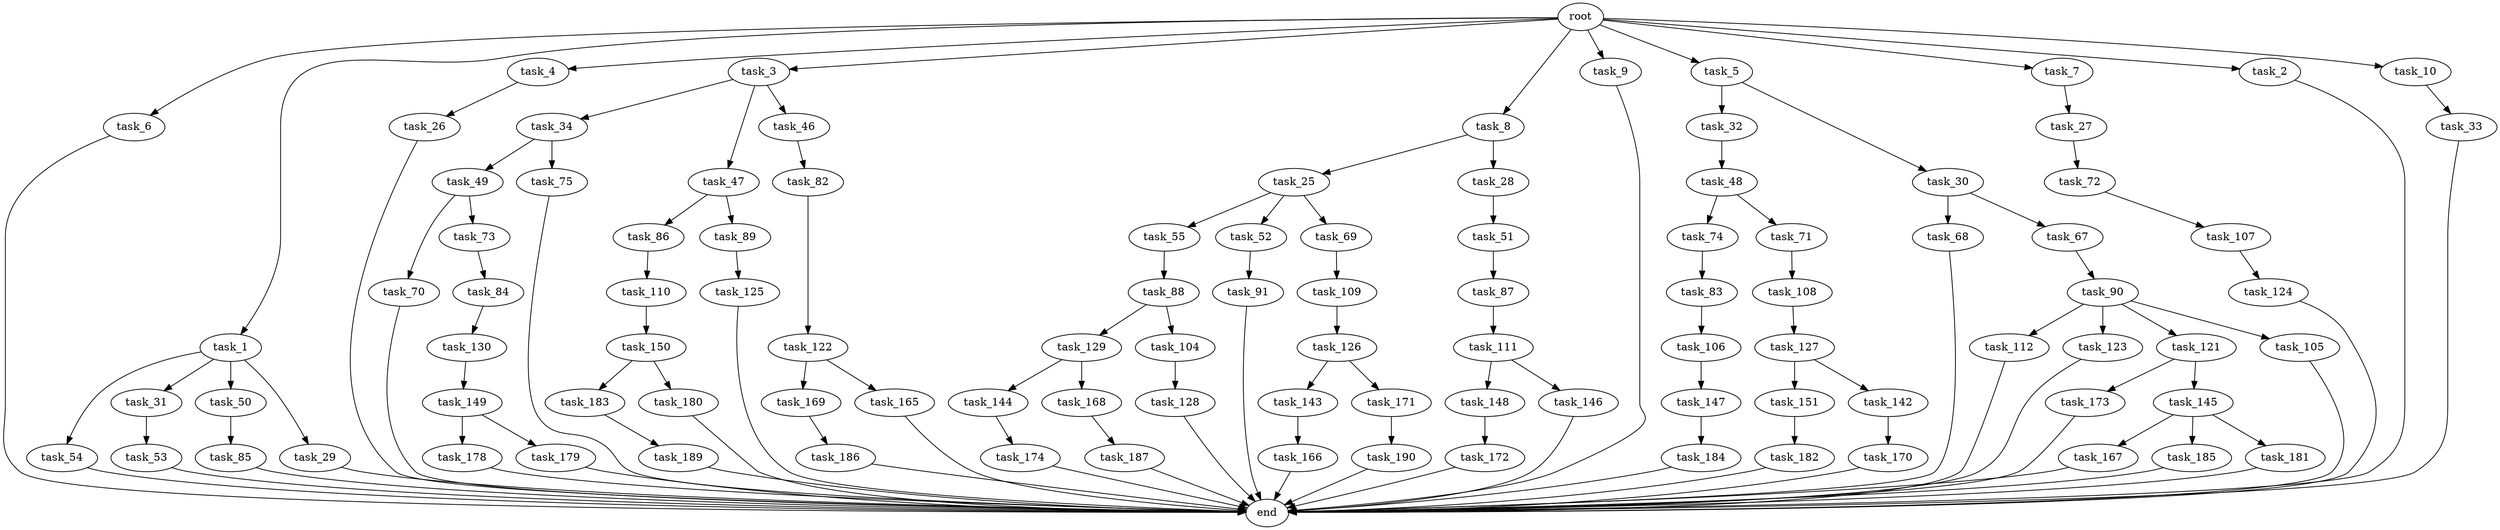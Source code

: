 digraph G {
  task_112 [size="858993459.200000"];
  task_6 [size="1.024000"];
  task_169 [size="137438953.472000"];
  task_91 [size="214748364.800000"];
  task_187 [size="858993459.200000"];
  task_123 [size="858993459.200000"];
  task_26 [size="77309411.328000"];
  task_1 [size="1.024000"];
  task_82 [size="34359738.368000"];
  task_68 [size="34359738.368000"];
  task_190 [size="34359738.368000"];
  task_149 [size="309237645.312000"];
  task_83 [size="695784701.952000"];
  task_72 [size="77309411.328000"];
  root [size="0.000000"];
  task_178 [size="77309411.328000"];
  task_179 [size="77309411.328000"];
  task_144 [size="34359738.368000"];
  task_148 [size="309237645.312000"];
  task_74 [size="309237645.312000"];
  task_4 [size="1.024000"];
  task_3 [size="1.024000"];
  task_86 [size="695784701.952000"];
  task_147 [size="34359738.368000"];
  task_189 [size="309237645.312000"];
  task_173 [size="137438953.472000"];
  task_183 [size="420906795.008000"];
  task_182 [size="137438953.472000"];
  task_8 [size="1.024000"];
  task_9 [size="1.024000"];
  task_184 [size="77309411.328000"];
  task_27 [size="549755813.888000"];
  task_109 [size="214748364.800000"];
  task_5 [size="1.024000"];
  task_166 [size="137438953.472000"];
  task_107 [size="549755813.888000"];
  task_49 [size="858993459.200000"];
  task_145 [size="137438953.472000"];
  task_128 [size="858993459.200000"];
  task_54 [size="695784701.952000"];
  task_32 [size="34359738.368000"];
  task_172 [size="858993459.200000"];
  task_168 [size="34359738.368000"];
  task_88 [size="214748364.800000"];
  task_167 [size="77309411.328000"];
  task_55 [size="214748364.800000"];
  task_7 [size="1.024000"];
  task_151 [size="549755813.888000"];
  task_53 [size="34359738.368000"];
  task_25 [size="34359738.368000"];
  task_126 [size="34359738.368000"];
  task_51 [size="695784701.952000"];
  task_31 [size="695784701.952000"];
  task_186 [size="77309411.328000"];
  task_28 [size="34359738.368000"];
  task_142 [size="549755813.888000"];
  task_84 [size="309237645.312000"];
  task_180 [size="420906795.008000"];
  task_121 [size="858993459.200000"];
  task_143 [size="858993459.200000"];
  task_2 [size="1.024000"];
  task_106 [size="214748364.800000"];
  task_105 [size="858993459.200000"];
  task_129 [size="77309411.328000"];
  task_150 [size="549755813.888000"];
  task_52 [size="214748364.800000"];
  task_87 [size="549755813.888000"];
  task_50 [size="695784701.952000"];
  task_122 [size="695784701.952000"];
  task_111 [size="214748364.800000"];
  task_104 [size="77309411.328000"];
  task_174 [size="137438953.472000"];
  task_127 [size="695784701.952000"];
  task_70 [size="695784701.952000"];
  task_165 [size="137438953.472000"];
  task_30 [size="34359738.368000"];
  task_67 [size="34359738.368000"];
  task_48 [size="137438953.472000"];
  task_10 [size="1.024000"];
  task_73 [size="695784701.952000"];
  task_185 [size="77309411.328000"];
  task_85 [size="34359738.368000"];
  task_34 [size="77309411.328000"];
  task_29 [size="695784701.952000"];
  task_130 [size="214748364.800000"];
  task_181 [size="77309411.328000"];
  task_33 [size="420906795.008000"];
  task_47 [size="77309411.328000"];
  task_69 [size="214748364.800000"];
  task_108 [size="214748364.800000"];
  end [size="0.000000"];
  task_71 [size="309237645.312000"];
  task_89 [size="695784701.952000"];
  task_46 [size="77309411.328000"];
  task_146 [size="309237645.312000"];
  task_170 [size="34359738.368000"];
  task_75 [size="858993459.200000"];
  task_110 [size="549755813.888000"];
  task_124 [size="214748364.800000"];
  task_125 [size="214748364.800000"];
  task_171 [size="858993459.200000"];
  task_90 [size="420906795.008000"];

  task_112 -> end [size="1.000000"];
  task_6 -> end [size="1.000000"];
  task_169 -> task_186 [size="75497472.000000"];
  task_91 -> end [size="1.000000"];
  task_187 -> end [size="1.000000"];
  task_123 -> end [size="1.000000"];
  task_26 -> end [size="1.000000"];
  task_1 -> task_29 [size="679477248.000000"];
  task_1 -> task_31 [size="679477248.000000"];
  task_1 -> task_50 [size="679477248.000000"];
  task_1 -> task_54 [size="679477248.000000"];
  task_82 -> task_122 [size="679477248.000000"];
  task_68 -> end [size="1.000000"];
  task_190 -> end [size="1.000000"];
  task_149 -> task_178 [size="75497472.000000"];
  task_149 -> task_179 [size="75497472.000000"];
  task_83 -> task_106 [size="209715200.000000"];
  task_72 -> task_107 [size="536870912.000000"];
  root -> task_2 [size="1.000000"];
  root -> task_6 [size="1.000000"];
  root -> task_7 [size="1.000000"];
  root -> task_4 [size="1.000000"];
  root -> task_3 [size="1.000000"];
  root -> task_5 [size="1.000000"];
  root -> task_1 [size="1.000000"];
  root -> task_8 [size="1.000000"];
  root -> task_9 [size="1.000000"];
  root -> task_10 [size="1.000000"];
  task_178 -> end [size="1.000000"];
  task_179 -> end [size="1.000000"];
  task_144 -> task_174 [size="134217728.000000"];
  task_148 -> task_172 [size="838860800.000000"];
  task_74 -> task_83 [size="679477248.000000"];
  task_4 -> task_26 [size="75497472.000000"];
  task_3 -> task_34 [size="75497472.000000"];
  task_3 -> task_46 [size="75497472.000000"];
  task_3 -> task_47 [size="75497472.000000"];
  task_86 -> task_110 [size="536870912.000000"];
  task_147 -> task_184 [size="75497472.000000"];
  task_189 -> end [size="1.000000"];
  task_173 -> end [size="1.000000"];
  task_183 -> task_189 [size="301989888.000000"];
  task_182 -> end [size="1.000000"];
  task_8 -> task_25 [size="33554432.000000"];
  task_8 -> task_28 [size="33554432.000000"];
  task_9 -> end [size="1.000000"];
  task_184 -> end [size="1.000000"];
  task_27 -> task_72 [size="75497472.000000"];
  task_109 -> task_126 [size="33554432.000000"];
  task_5 -> task_30 [size="33554432.000000"];
  task_5 -> task_32 [size="33554432.000000"];
  task_166 -> end [size="1.000000"];
  task_107 -> task_124 [size="209715200.000000"];
  task_49 -> task_73 [size="679477248.000000"];
  task_49 -> task_70 [size="679477248.000000"];
  task_145 -> task_181 [size="75497472.000000"];
  task_145 -> task_167 [size="75497472.000000"];
  task_145 -> task_185 [size="75497472.000000"];
  task_128 -> end [size="1.000000"];
  task_54 -> end [size="1.000000"];
  task_32 -> task_48 [size="134217728.000000"];
  task_172 -> end [size="1.000000"];
  task_168 -> task_187 [size="838860800.000000"];
  task_88 -> task_129 [size="75497472.000000"];
  task_88 -> task_104 [size="75497472.000000"];
  task_167 -> end [size="1.000000"];
  task_55 -> task_88 [size="209715200.000000"];
  task_7 -> task_27 [size="536870912.000000"];
  task_151 -> task_182 [size="134217728.000000"];
  task_53 -> end [size="1.000000"];
  task_25 -> task_55 [size="209715200.000000"];
  task_25 -> task_52 [size="209715200.000000"];
  task_25 -> task_69 [size="209715200.000000"];
  task_126 -> task_143 [size="838860800.000000"];
  task_126 -> task_171 [size="838860800.000000"];
  task_51 -> task_87 [size="536870912.000000"];
  task_31 -> task_53 [size="33554432.000000"];
  task_186 -> end [size="1.000000"];
  task_28 -> task_51 [size="679477248.000000"];
  task_142 -> task_170 [size="33554432.000000"];
  task_84 -> task_130 [size="209715200.000000"];
  task_180 -> end [size="1.000000"];
  task_121 -> task_173 [size="134217728.000000"];
  task_121 -> task_145 [size="134217728.000000"];
  task_143 -> task_166 [size="134217728.000000"];
  task_2 -> end [size="1.000000"];
  task_106 -> task_147 [size="33554432.000000"];
  task_105 -> end [size="1.000000"];
  task_129 -> task_168 [size="33554432.000000"];
  task_129 -> task_144 [size="33554432.000000"];
  task_150 -> task_180 [size="411041792.000000"];
  task_150 -> task_183 [size="411041792.000000"];
  task_52 -> task_91 [size="209715200.000000"];
  task_87 -> task_111 [size="209715200.000000"];
  task_50 -> task_85 [size="33554432.000000"];
  task_122 -> task_165 [size="134217728.000000"];
  task_122 -> task_169 [size="134217728.000000"];
  task_111 -> task_148 [size="301989888.000000"];
  task_111 -> task_146 [size="301989888.000000"];
  task_104 -> task_128 [size="838860800.000000"];
  task_174 -> end [size="1.000000"];
  task_127 -> task_142 [size="536870912.000000"];
  task_127 -> task_151 [size="536870912.000000"];
  task_70 -> end [size="1.000000"];
  task_165 -> end [size="1.000000"];
  task_30 -> task_67 [size="33554432.000000"];
  task_30 -> task_68 [size="33554432.000000"];
  task_67 -> task_90 [size="411041792.000000"];
  task_48 -> task_71 [size="301989888.000000"];
  task_48 -> task_74 [size="301989888.000000"];
  task_10 -> task_33 [size="411041792.000000"];
  task_73 -> task_84 [size="301989888.000000"];
  task_185 -> end [size="1.000000"];
  task_85 -> end [size="1.000000"];
  task_34 -> task_75 [size="838860800.000000"];
  task_34 -> task_49 [size="838860800.000000"];
  task_29 -> end [size="1.000000"];
  task_130 -> task_149 [size="301989888.000000"];
  task_181 -> end [size="1.000000"];
  task_33 -> end [size="1.000000"];
  task_47 -> task_86 [size="679477248.000000"];
  task_47 -> task_89 [size="679477248.000000"];
  task_69 -> task_109 [size="209715200.000000"];
  task_108 -> task_127 [size="679477248.000000"];
  task_71 -> task_108 [size="209715200.000000"];
  task_89 -> task_125 [size="209715200.000000"];
  task_46 -> task_82 [size="33554432.000000"];
  task_146 -> end [size="1.000000"];
  task_170 -> end [size="1.000000"];
  task_75 -> end [size="1.000000"];
  task_110 -> task_150 [size="536870912.000000"];
  task_124 -> end [size="1.000000"];
  task_125 -> end [size="1.000000"];
  task_171 -> task_190 [size="33554432.000000"];
  task_90 -> task_105 [size="838860800.000000"];
  task_90 -> task_112 [size="838860800.000000"];
  task_90 -> task_121 [size="838860800.000000"];
  task_90 -> task_123 [size="838860800.000000"];
}
